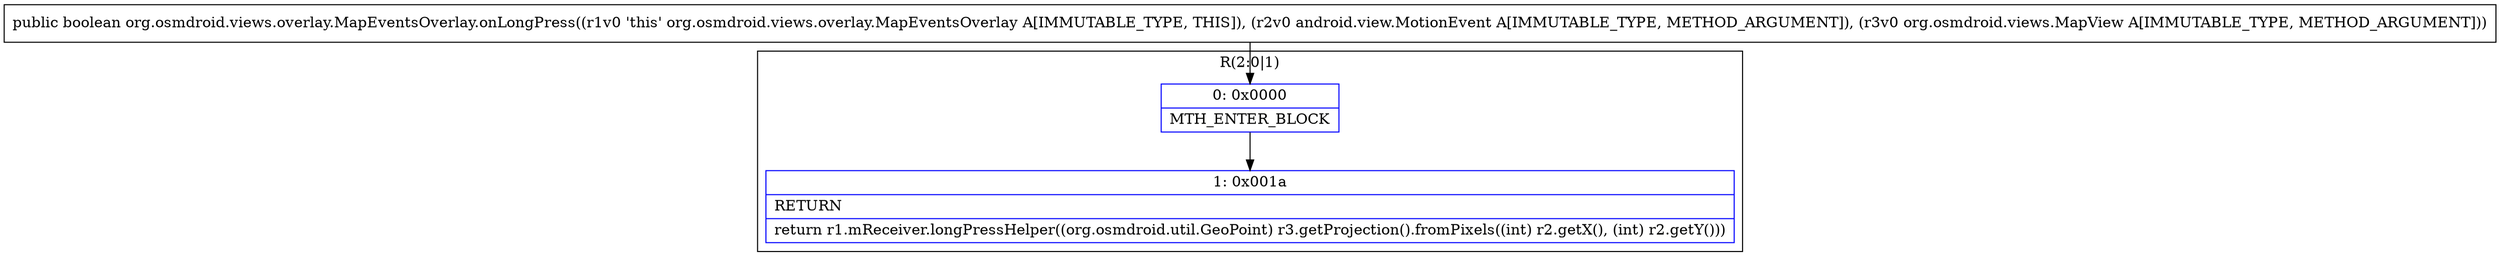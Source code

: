 digraph "CFG fororg.osmdroid.views.overlay.MapEventsOverlay.onLongPress(Landroid\/view\/MotionEvent;Lorg\/osmdroid\/views\/MapView;)Z" {
subgraph cluster_Region_1627799822 {
label = "R(2:0|1)";
node [shape=record,color=blue];
Node_0 [shape=record,label="{0\:\ 0x0000|MTH_ENTER_BLOCK\l}"];
Node_1 [shape=record,label="{1\:\ 0x001a|RETURN\l|return r1.mReceiver.longPressHelper((org.osmdroid.util.GeoPoint) r3.getProjection().fromPixels((int) r2.getX(), (int) r2.getY()))\l}"];
}
MethodNode[shape=record,label="{public boolean org.osmdroid.views.overlay.MapEventsOverlay.onLongPress((r1v0 'this' org.osmdroid.views.overlay.MapEventsOverlay A[IMMUTABLE_TYPE, THIS]), (r2v0 android.view.MotionEvent A[IMMUTABLE_TYPE, METHOD_ARGUMENT]), (r3v0 org.osmdroid.views.MapView A[IMMUTABLE_TYPE, METHOD_ARGUMENT])) }"];
MethodNode -> Node_0;
Node_0 -> Node_1;
}

